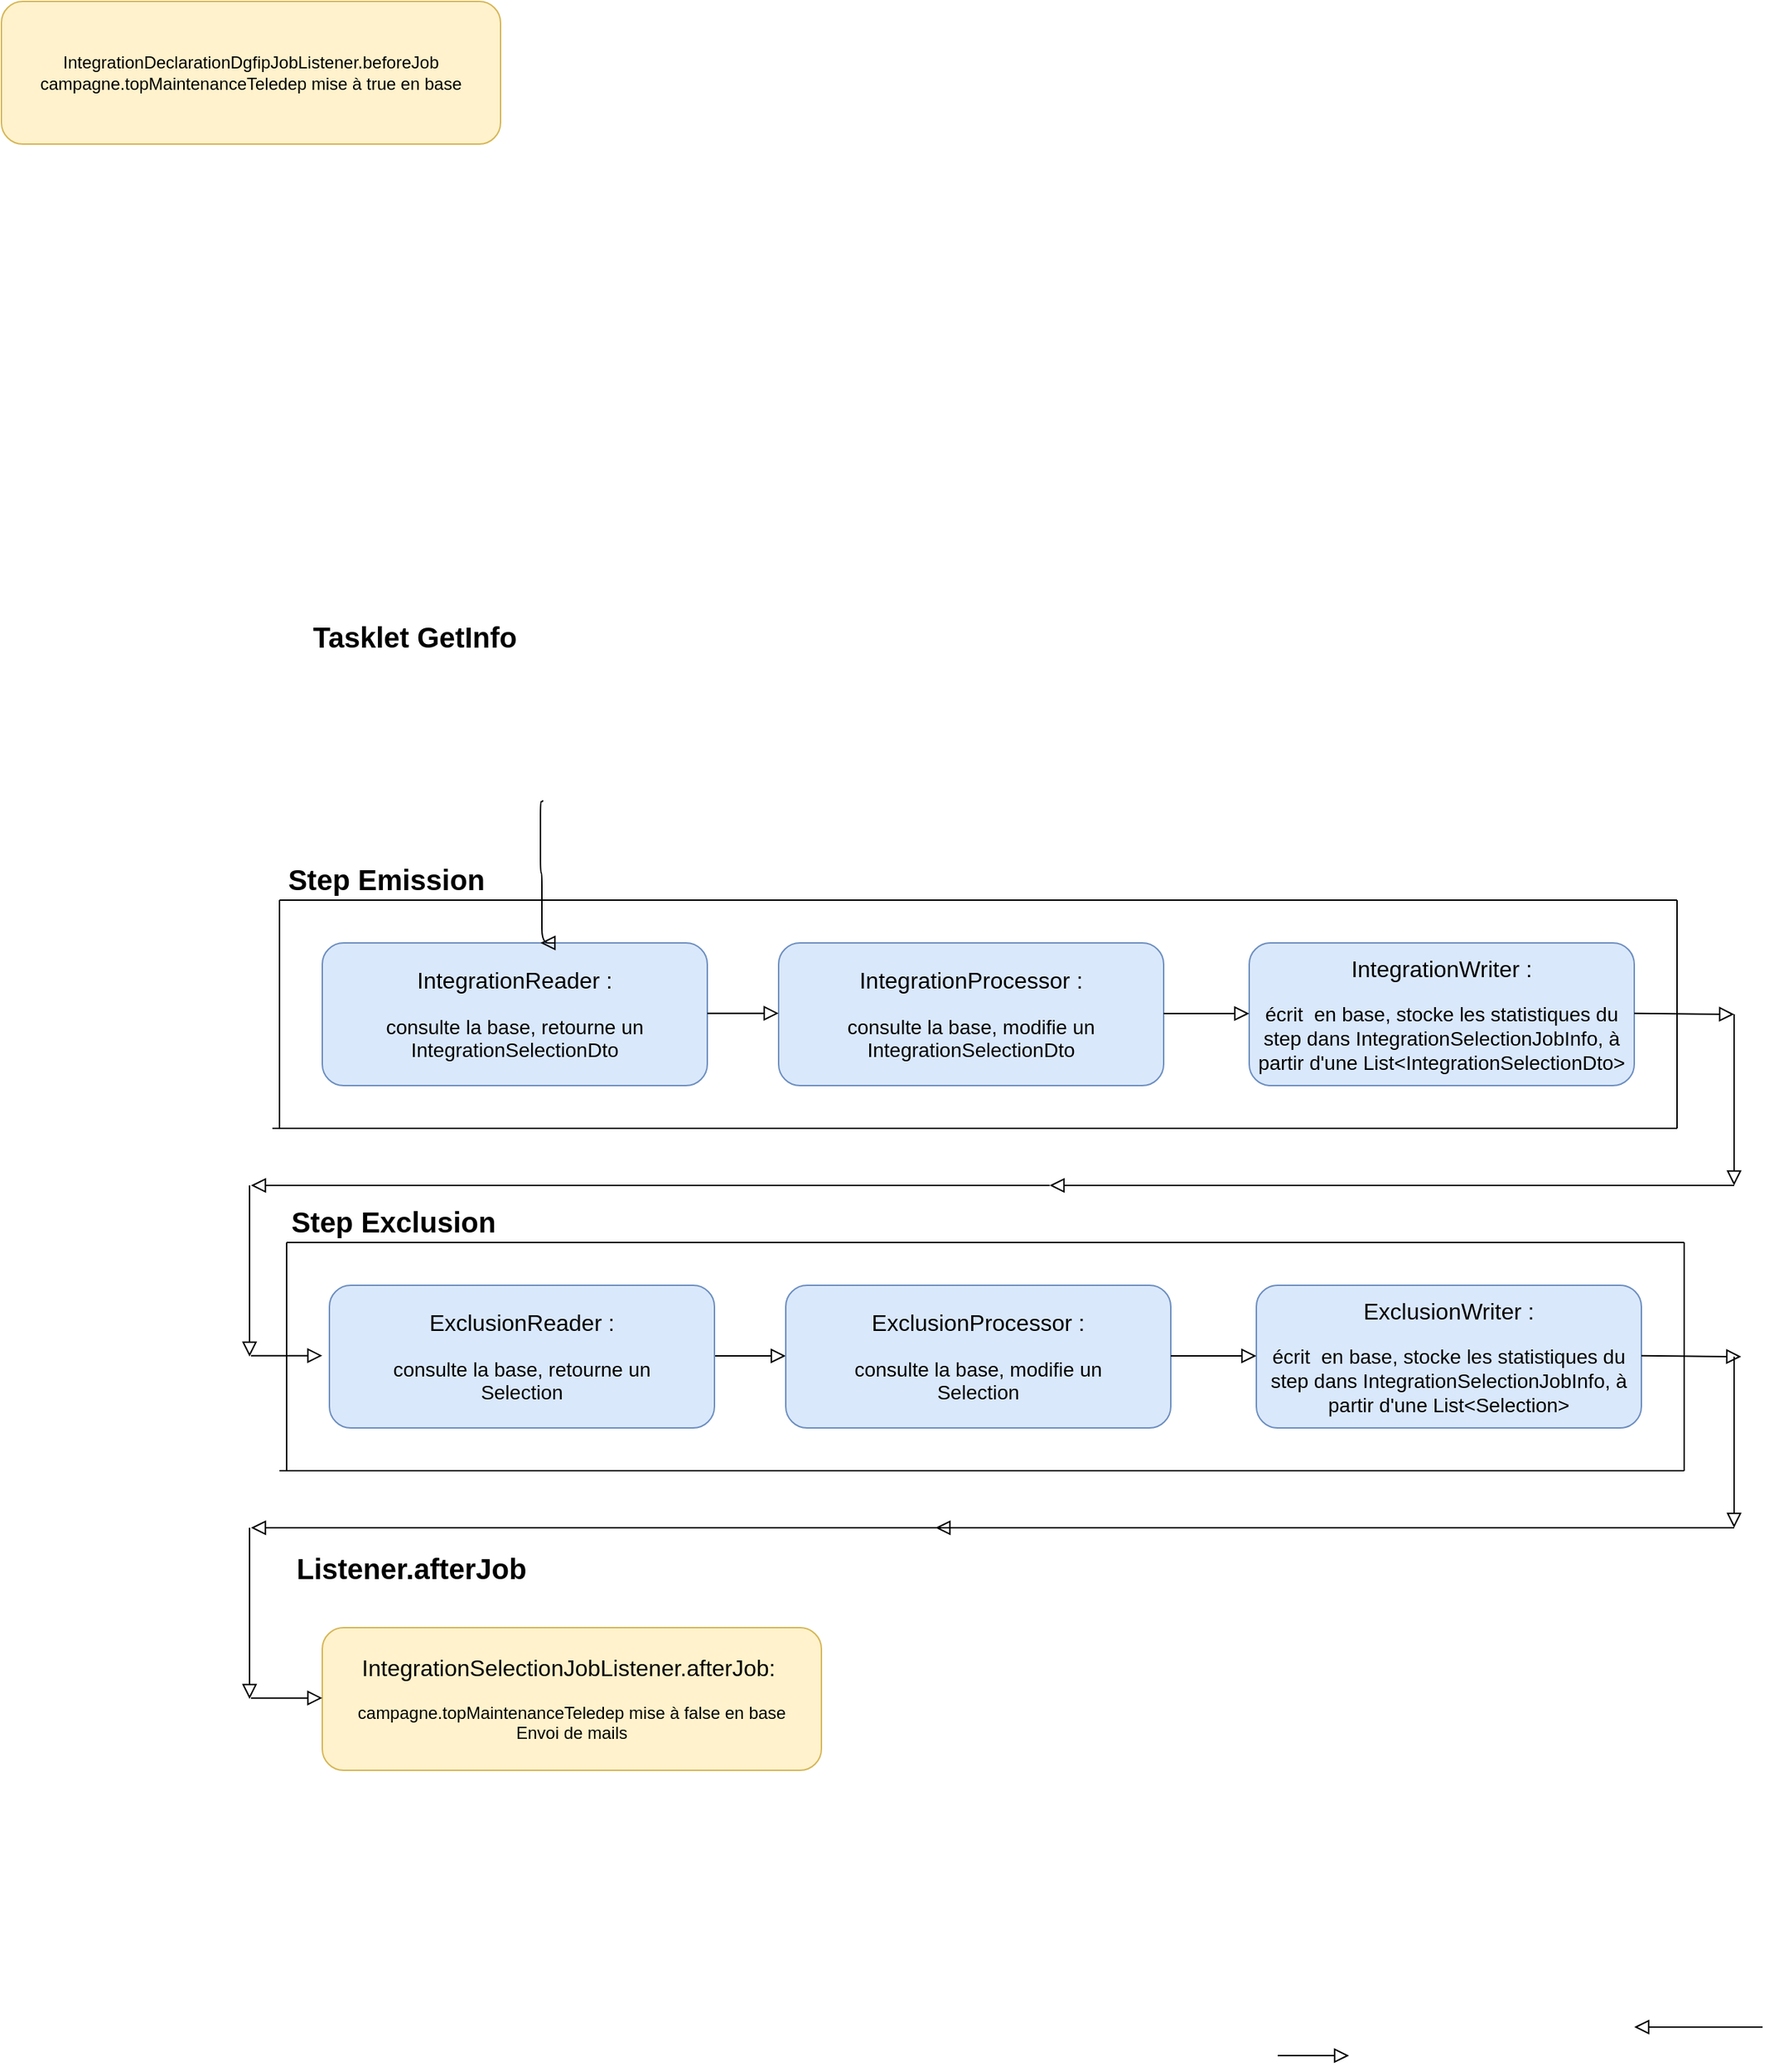 <mxfile version="24.0.2" type="github">
  <diagram id="C5RBs43oDa-KdzZeNtuy" name="Page-1">
    <mxGraphModel dx="2560" dy="1930" grid="0" gridSize="10" guides="1" tooltips="1" connect="1" arrows="1" fold="1" page="0" pageScale="1" pageWidth="827" pageHeight="1169" math="0" shadow="0">
      <root>
        <mxCell id="WIyWlLk6GJQsqaUBKTNV-0" />
        <mxCell id="WIyWlLk6GJQsqaUBKTNV-1" parent="WIyWlLk6GJQsqaUBKTNV-0" />
        <mxCell id="WIyWlLk6GJQsqaUBKTNV-9" value="" style="edgeStyle=orthogonalEdgeStyle;rounded=1;html=1;jettySize=auto;orthogonalLoop=1;fontSize=11;endArrow=block;endFill=0;endSize=8;strokeWidth=1;shadow=0;labelBackgroundColor=none;" parent="WIyWlLk6GJQsqaUBKTNV-1" edge="1">
          <mxGeometry y="10" relative="1" as="geometry">
            <mxPoint as="offset" />
            <mxPoint x="325" y="319.5" as="sourcePoint" />
            <mxPoint x="375" y="319.5" as="targetPoint" />
          </mxGeometry>
        </mxCell>
        <mxCell id="Z0-859JoU0TvKjbYaFMb-15" value="&lt;font size=&quot;1&quot;&gt;&lt;b style=&quot;font-size: 20px;&quot;&gt;Tasklet GetInfo&lt;br&gt;&lt;/b&gt;&lt;/font&gt;" style="text;html=1;align=center;verticalAlign=middle;whiteSpace=wrap;rounded=1;" parent="WIyWlLk6GJQsqaUBKTNV-1" vertex="1">
          <mxGeometry x="40" y="-210" width="150" height="50" as="geometry" />
        </mxCell>
        <mxCell id="Z0-859JoU0TvKjbYaFMb-17" value="&lt;div&gt;IntegrationDeclarationDgfipJobListener.beforeJob&lt;/div&gt;&lt;div&gt;campagne.topMaintenanceTeledep mise à true en base&lt;/div&gt;" style="rounded=1;whiteSpace=wrap;html=1;fontSize=12;glass=0;strokeWidth=1;shadow=0;fillColor=#fff2cc;strokeColor=#d6b656;" parent="WIyWlLk6GJQsqaUBKTNV-1" vertex="1">
          <mxGeometry x="-175" y="-630" width="350" height="100" as="geometry" />
        </mxCell>
        <mxCell id="Z0-859JoU0TvKjbYaFMb-19" value="&lt;font style=&quot;font-size: 16px;&quot;&gt;IntegrationSelectionJobListener.afterJob:&amp;nbsp;&lt;/font&gt; &lt;div&gt;&lt;br&gt;&lt;/div&gt;campagne.topMaintenanceTeledep mise à false en base&lt;br&gt;Envoi de mails " style="rounded=1;whiteSpace=wrap;html=1;fontSize=12;glass=0;strokeWidth=1;shadow=0;fillColor=#fff2cc;strokeColor=#d6b656;" parent="WIyWlLk6GJQsqaUBKTNV-1" vertex="1">
          <mxGeometry x="50" y="510" width="350" height="100" as="geometry" />
        </mxCell>
        <mxCell id="Z0-859JoU0TvKjbYaFMb-20" value="&lt;font size=&quot;1&quot;&gt;&lt;b style=&quot;font-size: 20px;&quot;&gt;Listener.afterJob&lt;/b&gt;&lt;/font&gt;" style="text;whiteSpace=wrap;html=1;rounded=1;" parent="WIyWlLk6GJQsqaUBKTNV-1" vertex="1">
          <mxGeometry x="30" y="450" width="210" height="50" as="geometry" />
        </mxCell>
        <mxCell id="Z0-859JoU0TvKjbYaFMb-21" value="&lt;font style=&quot;font-size: 16px;&quot;&gt;IntegrationReader :&lt;/font&gt; &lt;div&gt;&lt;br&gt;&lt;/div&gt;&lt;font style=&quot;font-size: 14px;&quot;&gt;consulte la base, retourne un IntegrationSelectionDto&lt;/font&gt;" style="rounded=1;whiteSpace=wrap;html=1;fontSize=12;glass=0;strokeWidth=1;shadow=0;fillColor=#dae8fc;strokeColor=#6c8ebf;" parent="WIyWlLk6GJQsqaUBKTNV-1" vertex="1">
          <mxGeometry x="50" y="30" width="270" height="100" as="geometry" />
        </mxCell>
        <mxCell id="Z0-859JoU0TvKjbYaFMb-22" value="&lt;font style=&quot;font-size: 16px;&quot;&gt;IntegrationProcessor :&lt;/font&gt; &lt;div&gt;&lt;br&gt;&lt;/div&gt;&lt;font style=&quot;font-size: 14px;&quot;&gt;consulte la base, modifie un IntegrationSelectionDto&lt;/font&gt;" style="rounded=1;whiteSpace=wrap;html=1;fontSize=12;glass=0;strokeWidth=1;shadow=0;fillColor=#dae8fc;strokeColor=#6c8ebf;" parent="WIyWlLk6GJQsqaUBKTNV-1" vertex="1">
          <mxGeometry x="370" y="30" width="270" height="100" as="geometry" />
        </mxCell>
        <mxCell id="Z0-859JoU0TvKjbYaFMb-23" value="&lt;font style=&quot;font-size: 16px;&quot;&gt;IntegrationWriter :&lt;/font&gt; &lt;div&gt;&lt;br&gt;&lt;/div&gt;&lt;font style=&quot;font-size: 14px;&quot;&gt;écrit&amp;nbsp; en base, stocke les statistiques du step dans IntegrationSelectionJobInfo, à partir d&#39;une List&amp;lt;IntegrationSelectionDto&amp;gt;&lt;/font&gt;" style="rounded=1;whiteSpace=wrap;html=1;fontSize=12;glass=0;strokeWidth=1;shadow=0;fillColor=#dae8fc;strokeColor=#6c8ebf;" parent="WIyWlLk6GJQsqaUBKTNV-1" vertex="1">
          <mxGeometry x="700" y="30" width="270" height="100" as="geometry" />
        </mxCell>
        <mxCell id="Z0-859JoU0TvKjbYaFMb-24" value="" style="endArrow=none;html=1;rounded=1;" parent="WIyWlLk6GJQsqaUBKTNV-1" edge="1">
          <mxGeometry width="50" height="50" relative="1" as="geometry">
            <mxPoint x="20" as="sourcePoint" />
            <mxPoint x="1000" as="targetPoint" />
          </mxGeometry>
        </mxCell>
        <mxCell id="Z0-859JoU0TvKjbYaFMb-25" value="" style="endArrow=none;html=1;rounded=1;" parent="WIyWlLk6GJQsqaUBKTNV-1" edge="1">
          <mxGeometry width="50" height="50" relative="1" as="geometry">
            <mxPoint x="1000" y="160" as="sourcePoint" />
            <mxPoint x="1000" as="targetPoint" />
          </mxGeometry>
        </mxCell>
        <mxCell id="Z0-859JoU0TvKjbYaFMb-26" value="" style="endArrow=none;html=1;rounded=1;" parent="WIyWlLk6GJQsqaUBKTNV-1" edge="1">
          <mxGeometry width="50" height="50" relative="1" as="geometry">
            <mxPoint x="15" y="160" as="sourcePoint" />
            <mxPoint x="1000" y="160" as="targetPoint" />
          </mxGeometry>
        </mxCell>
        <mxCell id="Z0-859JoU0TvKjbYaFMb-27" value="" style="endArrow=none;html=1;rounded=1;" parent="WIyWlLk6GJQsqaUBKTNV-1" edge="1">
          <mxGeometry width="50" height="50" relative="1" as="geometry">
            <mxPoint x="20" y="160" as="sourcePoint" />
            <mxPoint x="20" as="targetPoint" />
          </mxGeometry>
        </mxCell>
        <mxCell id="Z0-859JoU0TvKjbYaFMb-28" value="&lt;font size=&quot;1&quot;&gt;&lt;b style=&quot;font-size: 20px;&quot;&gt;Step Emission&lt;br&gt;&lt;/b&gt;&lt;/font&gt;" style="text;html=1;align=center;verticalAlign=middle;whiteSpace=wrap;rounded=1;" parent="WIyWlLk6GJQsqaUBKTNV-1" vertex="1">
          <mxGeometry x="20" y="-40" width="150" height="50" as="geometry" />
        </mxCell>
        <mxCell id="Z0-859JoU0TvKjbYaFMb-37" value="&lt;font style=&quot;font-size: 16px;&quot;&gt;ExclusionReader :&lt;/font&gt; &lt;div&gt;&lt;br&gt;&lt;/div&gt;&lt;font style=&quot;font-size: 14px;&quot;&gt;consulte la base, retourne un &lt;br&gt;Selection&lt;/font&gt;" style="rounded=1;whiteSpace=wrap;html=1;fontSize=12;glass=0;strokeWidth=1;shadow=0;fillColor=#dae8fc;strokeColor=#6c8ebf;" parent="WIyWlLk6GJQsqaUBKTNV-1" vertex="1">
          <mxGeometry x="55" y="270" width="270" height="100" as="geometry" />
        </mxCell>
        <mxCell id="Z0-859JoU0TvKjbYaFMb-38" value="&lt;font style=&quot;font-size: 16px;&quot;&gt;ExclusionProcessor :&lt;/font&gt; &lt;div&gt;&lt;br&gt;&lt;/div&gt;&lt;font style=&quot;font-size: 14px;&quot;&gt;consulte la base, modifie un &lt;br&gt;Selection&lt;/font&gt;" style="rounded=1;whiteSpace=wrap;html=1;fontSize=12;glass=0;strokeWidth=1;shadow=0;fillColor=#dae8fc;strokeColor=#6c8ebf;" parent="WIyWlLk6GJQsqaUBKTNV-1" vertex="1">
          <mxGeometry x="375" y="270" width="270" height="100" as="geometry" />
        </mxCell>
        <mxCell id="Z0-859JoU0TvKjbYaFMb-39" value="&lt;font style=&quot;font-size: 16px;&quot;&gt;ExclusionWriter :&lt;/font&gt; &lt;div&gt;&lt;br&gt;&lt;/div&gt;&lt;font style=&quot;font-size: 14px;&quot;&gt;écrit&amp;nbsp; en base, stocke les statistiques du step dans IntegrationSelectionJobInfo, à partir d&#39;une List&amp;lt;Selection&amp;gt;&lt;/font&gt;" style="rounded=1;whiteSpace=wrap;html=1;fontSize=12;glass=0;strokeWidth=1;shadow=0;fillColor=#dae8fc;strokeColor=#6c8ebf;" parent="WIyWlLk6GJQsqaUBKTNV-1" vertex="1">
          <mxGeometry x="705" y="270" width="270" height="100" as="geometry" />
        </mxCell>
        <mxCell id="Z0-859JoU0TvKjbYaFMb-40" value="" style="endArrow=none;html=1;rounded=1;" parent="WIyWlLk6GJQsqaUBKTNV-1" edge="1">
          <mxGeometry width="50" height="50" relative="1" as="geometry">
            <mxPoint x="25" y="240" as="sourcePoint" />
            <mxPoint x="1005" y="240" as="targetPoint" />
          </mxGeometry>
        </mxCell>
        <mxCell id="Z0-859JoU0TvKjbYaFMb-41" value="" style="endArrow=none;html=1;rounded=1;" parent="WIyWlLk6GJQsqaUBKTNV-1" edge="1">
          <mxGeometry width="50" height="50" relative="1" as="geometry">
            <mxPoint x="1005" y="400" as="sourcePoint" />
            <mxPoint x="1005" y="240" as="targetPoint" />
          </mxGeometry>
        </mxCell>
        <mxCell id="Z0-859JoU0TvKjbYaFMb-42" value="" style="endArrow=none;html=1;rounded=1;" parent="WIyWlLk6GJQsqaUBKTNV-1" edge="1">
          <mxGeometry width="50" height="50" relative="1" as="geometry">
            <mxPoint x="20" y="400" as="sourcePoint" />
            <mxPoint x="1005" y="400" as="targetPoint" />
          </mxGeometry>
        </mxCell>
        <mxCell id="Z0-859JoU0TvKjbYaFMb-43" value="" style="endArrow=none;html=1;rounded=1;" parent="WIyWlLk6GJQsqaUBKTNV-1" edge="1">
          <mxGeometry width="50" height="50" relative="1" as="geometry">
            <mxPoint x="25" y="400" as="sourcePoint" />
            <mxPoint x="25" y="240" as="targetPoint" />
          </mxGeometry>
        </mxCell>
        <mxCell id="Z0-859JoU0TvKjbYaFMb-44" value="&lt;font size=&quot;1&quot;&gt;&lt;b style=&quot;font-size: 20px;&quot;&gt;Step Exclusion&lt;br&gt;&lt;/b&gt;&lt;/font&gt;" style="text;html=1;align=center;verticalAlign=middle;whiteSpace=wrap;rounded=1;" parent="WIyWlLk6GJQsqaUBKTNV-1" vertex="1">
          <mxGeometry x="25" y="200" width="150" height="50" as="geometry" />
        </mxCell>
        <mxCell id="Z0-859JoU0TvKjbYaFMb-45" value="" style="edgeStyle=orthogonalEdgeStyle;rounded=1;html=1;jettySize=auto;orthogonalLoop=1;fontSize=11;endArrow=block;endFill=0;endSize=8;strokeWidth=1;shadow=0;labelBackgroundColor=none;" parent="WIyWlLk6GJQsqaUBKTNV-1" edge="1">
          <mxGeometry y="10" relative="1" as="geometry">
            <mxPoint as="offset" />
            <mxPoint x="320" y="79.33" as="sourcePoint" />
            <mxPoint x="370" y="79.33" as="targetPoint" />
          </mxGeometry>
        </mxCell>
        <mxCell id="Z0-859JoU0TvKjbYaFMb-46" value="" style="edgeStyle=orthogonalEdgeStyle;rounded=1;html=1;jettySize=auto;orthogonalLoop=1;fontSize=11;endArrow=block;endFill=0;endSize=8;strokeWidth=1;shadow=0;labelBackgroundColor=none;exitX=0.5;exitY=1;exitDx=0;exitDy=0;" parent="WIyWlLk6GJQsqaUBKTNV-1" edge="1">
          <mxGeometry y="10" relative="1" as="geometry">
            <mxPoint as="offset" />
            <mxPoint x="204.5" y="-70" as="sourcePoint" />
            <mxPoint x="203" y="30" as="targetPoint" />
            <Array as="points">
              <mxPoint x="205" y="-69" />
              <mxPoint x="203" y="-69" />
              <mxPoint x="203" y="-19" />
              <mxPoint x="204" y="-19" />
            </Array>
          </mxGeometry>
        </mxCell>
        <mxCell id="Z0-859JoU0TvKjbYaFMb-47" value="" style="edgeStyle=orthogonalEdgeStyle;rounded=1;html=1;jettySize=auto;orthogonalLoop=1;fontSize=11;endArrow=block;endFill=0;endSize=8;strokeWidth=1;shadow=0;labelBackgroundColor=none;" parent="WIyWlLk6GJQsqaUBKTNV-1" source="Z0-859JoU0TvKjbYaFMb-22" edge="1">
          <mxGeometry y="10" relative="1" as="geometry">
            <mxPoint as="offset" />
            <mxPoint x="650" y="79.5" as="sourcePoint" />
            <mxPoint x="700" y="79.5" as="targetPoint" />
          </mxGeometry>
        </mxCell>
        <mxCell id="Z0-859JoU0TvKjbYaFMb-48" value="" style="edgeStyle=orthogonalEdgeStyle;rounded=1;html=1;jettySize=auto;orthogonalLoop=1;fontSize=11;endArrow=block;endFill=0;endSize=8;strokeWidth=1;shadow=0;labelBackgroundColor=none;" parent="WIyWlLk6GJQsqaUBKTNV-1" target="Z0-859JoU0TvKjbYaFMb-39" edge="1">
          <mxGeometry y="10" relative="1" as="geometry">
            <mxPoint as="offset" />
            <mxPoint x="645" y="319.5" as="sourcePoint" />
            <mxPoint x="695" y="320" as="targetPoint" />
          </mxGeometry>
        </mxCell>
        <mxCell id="Z0-859JoU0TvKjbYaFMb-62" value="" style="edgeStyle=orthogonalEdgeStyle;rounded=1;html=1;jettySize=auto;orthogonalLoop=1;fontSize=11;endArrow=block;endFill=0;endSize=8;strokeWidth=1;shadow=0;labelBackgroundColor=none;" parent="WIyWlLk6GJQsqaUBKTNV-1" edge="1">
          <mxGeometry y="10" relative="1" as="geometry">
            <mxPoint as="offset" />
            <mxPoint y="319.33" as="sourcePoint" />
            <mxPoint x="50" y="319.33" as="targetPoint" />
          </mxGeometry>
        </mxCell>
        <mxCell id="Z0-859JoU0TvKjbYaFMb-61" value="" style="edgeStyle=orthogonalEdgeStyle;rounded=1;html=1;jettySize=auto;orthogonalLoop=1;fontSize=11;endArrow=block;endFill=0;endSize=8;strokeWidth=1;shadow=0;labelBackgroundColor=none;" parent="WIyWlLk6GJQsqaUBKTNV-1" edge="1">
          <mxGeometry y="10" relative="1" as="geometry">
            <mxPoint as="offset" />
            <mxPoint x="970" y="79.33" as="sourcePoint" />
            <mxPoint x="1040" y="80" as="targetPoint" />
          </mxGeometry>
        </mxCell>
        <mxCell id="Z0-859JoU0TvKjbYaFMb-63" value="" style="edgeStyle=orthogonalEdgeStyle;rounded=1;html=1;jettySize=auto;orthogonalLoop=1;fontSize=11;endArrow=block;endFill=0;endSize=8;strokeWidth=1;shadow=0;labelBackgroundColor=none;" parent="WIyWlLk6GJQsqaUBKTNV-1" edge="1">
          <mxGeometry y="10" relative="1" as="geometry">
            <mxPoint as="offset" />
            <mxPoint x="975" y="319.33" as="sourcePoint" />
            <mxPoint x="1045" y="320.0" as="targetPoint" />
          </mxGeometry>
        </mxCell>
        <mxCell id="Z0-859JoU0TvKjbYaFMb-64" value="" style="edgeStyle=orthogonalEdgeStyle;rounded=1;html=1;jettySize=auto;orthogonalLoop=1;fontSize=11;endArrow=block;endFill=0;endSize=8;strokeWidth=1;shadow=0;labelBackgroundColor=none;" parent="WIyWlLk6GJQsqaUBKTNV-1" edge="1">
          <mxGeometry y="10" relative="1" as="geometry">
            <mxPoint as="offset" />
            <mxPoint x="1040" y="320" as="sourcePoint" />
            <mxPoint x="1040" y="440" as="targetPoint" />
          </mxGeometry>
        </mxCell>
        <mxCell id="Z0-859JoU0TvKjbYaFMb-65" value="" style="edgeStyle=orthogonalEdgeStyle;rounded=1;html=1;jettySize=auto;orthogonalLoop=1;fontSize=11;endArrow=block;endFill=0;endSize=8;strokeWidth=1;shadow=0;labelBackgroundColor=none;" parent="WIyWlLk6GJQsqaUBKTNV-1" edge="1">
          <mxGeometry y="10" relative="1" as="geometry">
            <mxPoint as="offset" />
            <mxPoint x="1040" y="80" as="sourcePoint" />
            <mxPoint x="1040" y="200" as="targetPoint" />
          </mxGeometry>
        </mxCell>
        <mxCell id="Z0-859JoU0TvKjbYaFMb-66" value="" style="edgeStyle=orthogonalEdgeStyle;rounded=1;html=1;jettySize=auto;orthogonalLoop=1;fontSize=11;endArrow=block;endFill=0;endSize=8;strokeWidth=1;shadow=0;labelBackgroundColor=none;" parent="WIyWlLk6GJQsqaUBKTNV-1" edge="1">
          <mxGeometry y="10" relative="1" as="geometry">
            <mxPoint as="offset" />
            <mxPoint x="1040" y="200" as="sourcePoint" />
            <mxPoint x="560" y="200" as="targetPoint" />
          </mxGeometry>
        </mxCell>
        <mxCell id="Z0-859JoU0TvKjbYaFMb-68" value="" style="edgeStyle=orthogonalEdgeStyle;rounded=1;html=1;jettySize=auto;orthogonalLoop=1;fontSize=11;endArrow=block;endFill=0;endSize=8;strokeWidth=1;shadow=0;labelBackgroundColor=none;" parent="WIyWlLk6GJQsqaUBKTNV-1" edge="1">
          <mxGeometry y="10" relative="1" as="geometry">
            <mxPoint as="offset" />
            <mxPoint x="1060" y="790" as="sourcePoint" />
            <mxPoint x="970" y="790" as="targetPoint" />
          </mxGeometry>
        </mxCell>
        <mxCell id="Z0-859JoU0TvKjbYaFMb-69" value="" style="edgeStyle=orthogonalEdgeStyle;rounded=1;html=1;jettySize=auto;orthogonalLoop=1;fontSize=11;endArrow=block;endFill=0;endSize=8;strokeWidth=1;shadow=0;labelBackgroundColor=none;" parent="WIyWlLk6GJQsqaUBKTNV-1" edge="1">
          <mxGeometry y="10" relative="1" as="geometry">
            <mxPoint as="offset" />
            <mxPoint x="560" y="200" as="sourcePoint" />
            <mxPoint y="200" as="targetPoint" />
          </mxGeometry>
        </mxCell>
        <mxCell id="Z0-859JoU0TvKjbYaFMb-70" value="" style="edgeStyle=orthogonalEdgeStyle;rounded=1;html=1;jettySize=auto;orthogonalLoop=1;fontSize=11;endArrow=block;endFill=0;endSize=8;strokeWidth=1;shadow=0;labelBackgroundColor=none;" parent="WIyWlLk6GJQsqaUBKTNV-1" edge="1">
          <mxGeometry y="10" relative="1" as="geometry">
            <mxPoint as="offset" />
            <mxPoint x="1040" y="440" as="sourcePoint" />
            <mxPoint x="480" y="440" as="targetPoint" />
          </mxGeometry>
        </mxCell>
        <mxCell id="Z0-859JoU0TvKjbYaFMb-71" value="" style="edgeStyle=orthogonalEdgeStyle;rounded=1;html=1;jettySize=auto;orthogonalLoop=1;fontSize=11;endArrow=block;endFill=0;endSize=8;strokeWidth=1;shadow=0;labelBackgroundColor=none;" parent="WIyWlLk6GJQsqaUBKTNV-1" edge="1">
          <mxGeometry y="10" relative="1" as="geometry">
            <mxPoint as="offset" />
            <mxPoint x="490" y="440" as="sourcePoint" />
            <mxPoint y="440" as="targetPoint" />
          </mxGeometry>
        </mxCell>
        <mxCell id="Z0-859JoU0TvKjbYaFMb-72" value="" style="edgeStyle=orthogonalEdgeStyle;rounded=1;html=1;jettySize=auto;orthogonalLoop=1;fontSize=11;endArrow=block;endFill=0;endSize=8;strokeWidth=1;shadow=0;labelBackgroundColor=none;" parent="WIyWlLk6GJQsqaUBKTNV-1" edge="1">
          <mxGeometry y="10" relative="1" as="geometry">
            <mxPoint as="offset" />
            <mxPoint x="-1" y="200" as="sourcePoint" />
            <mxPoint x="-1" y="320" as="targetPoint" />
          </mxGeometry>
        </mxCell>
        <mxCell id="Z0-859JoU0TvKjbYaFMb-73" value="" style="edgeStyle=orthogonalEdgeStyle;rounded=1;html=1;jettySize=auto;orthogonalLoop=1;fontSize=11;endArrow=block;endFill=0;endSize=8;strokeWidth=1;shadow=0;labelBackgroundColor=none;" parent="WIyWlLk6GJQsqaUBKTNV-1" edge="1">
          <mxGeometry y="10" relative="1" as="geometry">
            <mxPoint as="offset" />
            <mxPoint x="-1" y="440" as="sourcePoint" />
            <mxPoint x="-1" y="560" as="targetPoint" />
          </mxGeometry>
        </mxCell>
        <mxCell id="Z0-859JoU0TvKjbYaFMb-74" value="" style="edgeStyle=orthogonalEdgeStyle;rounded=1;html=1;jettySize=auto;orthogonalLoop=1;fontSize=11;endArrow=block;endFill=0;endSize=8;strokeWidth=1;shadow=0;labelBackgroundColor=none;" parent="WIyWlLk6GJQsqaUBKTNV-1" edge="1">
          <mxGeometry y="10" relative="1" as="geometry">
            <mxPoint as="offset" />
            <mxPoint y="559.33" as="sourcePoint" />
            <mxPoint x="50" y="559.33" as="targetPoint" />
          </mxGeometry>
        </mxCell>
        <mxCell id="Z0-859JoU0TvKjbYaFMb-75" value="" style="edgeStyle=orthogonalEdgeStyle;rounded=1;html=1;jettySize=auto;orthogonalLoop=1;fontSize=11;endArrow=block;endFill=0;endSize=8;strokeWidth=1;shadow=0;labelBackgroundColor=none;" parent="WIyWlLk6GJQsqaUBKTNV-1" edge="1">
          <mxGeometry y="10" relative="1" as="geometry">
            <mxPoint as="offset" />
            <mxPoint x="720" y="810" as="sourcePoint" />
            <mxPoint x="770" y="810" as="targetPoint" />
          </mxGeometry>
        </mxCell>
      </root>
    </mxGraphModel>
  </diagram>
</mxfile>
